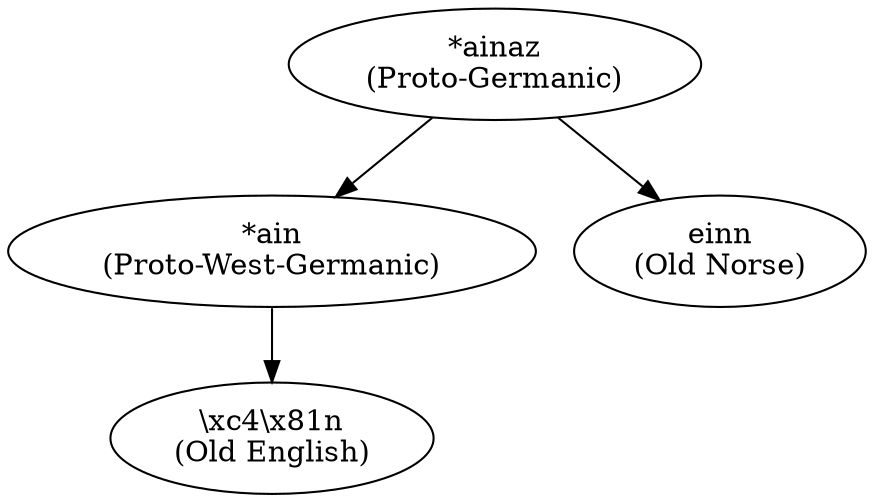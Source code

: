 digraph {
W3 [label=<*ain<BR/>(Proto-West-Germanic)>]
W9 [label=<einn<BR/>(Old Norse)>]
W2 [label=<*ainaz<BR/>(Proto-Germanic)>]
W4 [label=<\xc4\x81n<BR/>(Old English)>]
W2 -> W3
W2 -> W9
W3 -> W4
}
